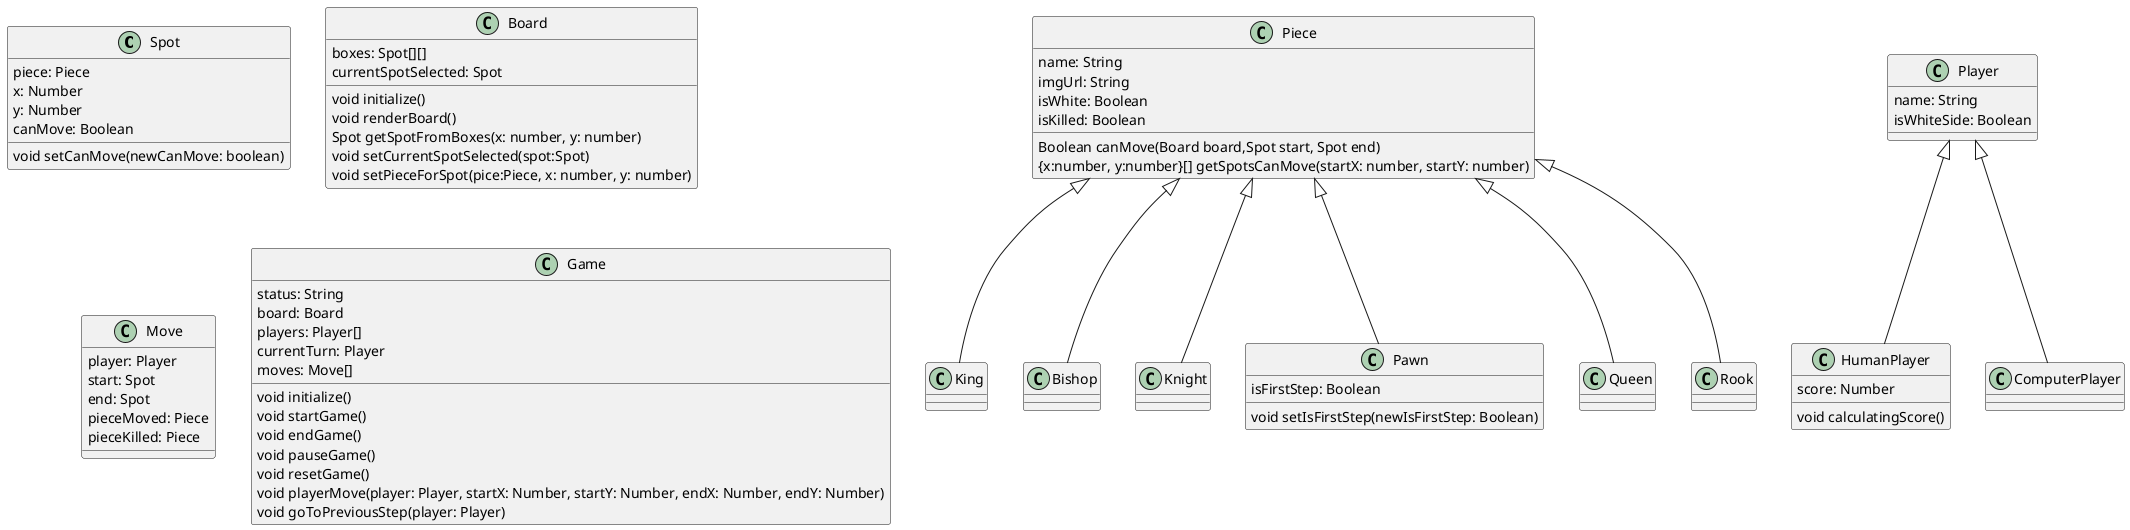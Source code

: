 @startuml
class Spot{
  piece: Piece
  x: Number
  y: Number
  canMove: Boolean
  void setCanMove(newCanMove: boolean)
}

class Board{
  boxes: Spot[][]
  currentSpotSelected: Spot

  void initialize()
  void renderBoard()
  Spot getSpotFromBoxes(x: number, y: number)
  void setCurrentSpotSelected(spot:Spot)
  void setPieceForSpot(pice:Piece, x: number, y: number)

}

class Piece{
  name: String
  imgUrl: String
  isWhite: Boolean
  isKilled: Boolean
  Boolean canMove(Board board,Spot start, Spot end)
  {x:number, y:number}[] getSpotsCanMove(startX: number, startY: number)
}

class Move{
  player: Player
  start: Spot
  end: Spot
  pieceMoved: Piece
  pieceKilled: Piece
}

class Game{
  status: String
  board: Board
  players: Player[]
  currentTurn: Player
  moves: Move[]

  void initialize()
  void startGame()
  void endGame()
  void pauseGame()
  void resetGame()
  void playerMove(player: Player, startX: Number, startY: Number, endX: Number, endY: Number)
  void goToPreviousStep(player: Player)
}

class Player{
  name: String
  isWhiteSide: Boolean
}

class HumanPlayer{
  score: Number
  void calculatingScore()
}

class ComputerPlayer{}


class King{}
class Bishop{}
class Knight{}
class Pawn{
  isFirstStep: Boolean
  void setIsFirstStep(newIsFirstStep: Boolean)
}
class Queen{}
class Rook{}





Piece <|-- King
Piece <|-- Bishop
Piece <|-- Knight
Piece <|-- Pawn
Piece <|-- Queen
Piece <|-- Rook

Player <|-- HumanPlayer
Player <|-- ComputerPlayer

@enduml
